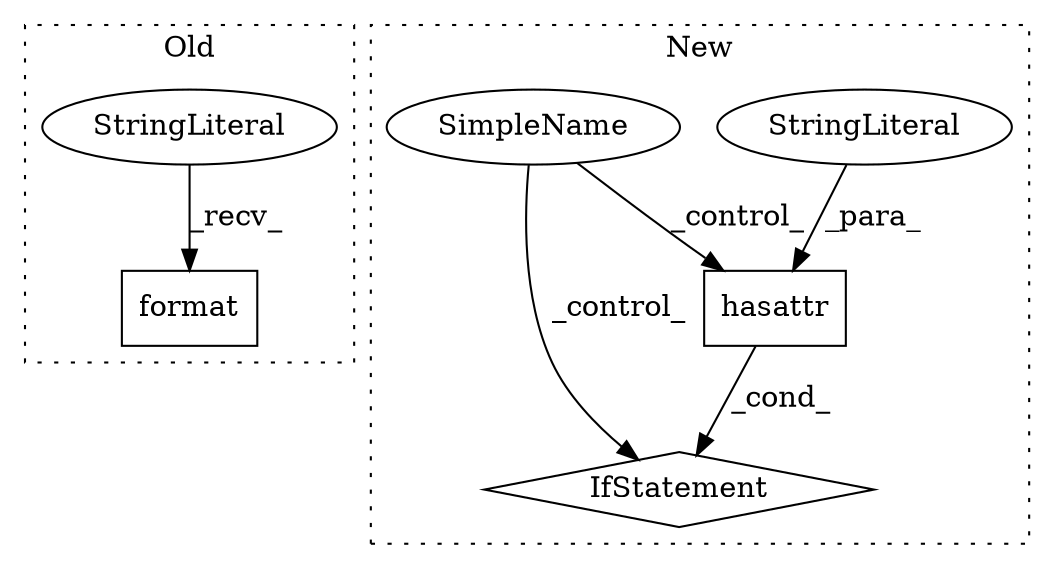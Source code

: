 digraph G {
subgraph cluster0 {
1 [label="format" a="32" s="737,766" l="7,1" shape="box"];
4 [label="StringLiteral" a="45" s="714" l="22" shape="ellipse"];
label = "Old";
style="dotted";
}
subgraph cluster1 {
2 [label="hasattr" a="32" s="877,908" l="8,1" shape="box"];
3 [label="IfStatement" a="25" s="873,909" l="4,2" shape="diamond"];
5 [label="StringLiteral" a="45" s="889" l="19" shape="ellipse"];
6 [label="SimpleName" a="42" s="" l="" shape="ellipse"];
label = "New";
style="dotted";
}
2 -> 3 [label="_cond_"];
4 -> 1 [label="_recv_"];
5 -> 2 [label="_para_"];
6 -> 3 [label="_control_"];
6 -> 2 [label="_control_"];
}
